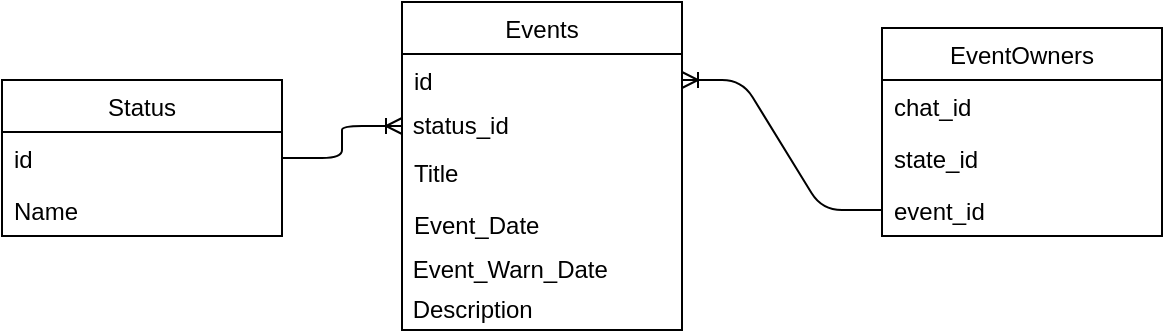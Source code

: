<mxfile version="14.8.1" type="device"><diagram id="R2lEEEUBdFMjLlhIrx00" name="Page-1"><mxGraphModel dx="1038" dy="547" grid="1" gridSize="10" guides="1" tooltips="1" connect="1" arrows="1" fold="1" page="1" pageScale="1" pageWidth="850" pageHeight="1100" math="0" shadow="0" extFonts="Permanent Marker^https://fonts.googleapis.com/css?family=Permanent+Marker"><root><mxCell id="0"/><mxCell id="1" parent="0"/><mxCell id="gLH9olte2VTf2K01-lFi-2" value="Events" style="swimlane;fontStyle=0;childLayout=stackLayout;horizontal=1;startSize=26;horizontalStack=0;resizeParent=1;resizeParentMax=0;resizeLast=0;collapsible=1;marginBottom=0;" vertex="1" parent="1"><mxGeometry x="350" y="177" width="140" height="164" as="geometry"/></mxCell><mxCell id="gLH9olte2VTf2K01-lFi-3" value="id" style="text;strokeColor=none;fillColor=none;align=left;verticalAlign=top;spacingLeft=4;spacingRight=4;overflow=hidden;rotatable=0;points=[[0,0.5],[1,0.5]];portConstraint=eastwest;" vertex="1" parent="gLH9olte2VTf2K01-lFi-2"><mxGeometry y="26" width="140" height="26" as="geometry"/></mxCell><mxCell id="gLH9olte2VTf2K01-lFi-18" value="&amp;nbsp;status_id" style="text;html=1;strokeColor=none;fillColor=none;align=left;verticalAlign=middle;whiteSpace=wrap;rounded=0;" vertex="1" parent="gLH9olte2VTf2K01-lFi-2"><mxGeometry y="52" width="140" height="20" as="geometry"/></mxCell><mxCell id="gLH9olte2VTf2K01-lFi-4" value="Title" style="text;strokeColor=none;fillColor=none;align=left;verticalAlign=top;spacingLeft=4;spacingRight=4;overflow=hidden;rotatable=0;points=[[0,0.5],[1,0.5]];portConstraint=eastwest;" vertex="1" parent="gLH9olte2VTf2K01-lFi-2"><mxGeometry y="72" width="140" height="26" as="geometry"/></mxCell><mxCell id="gLH9olte2VTf2K01-lFi-5" value="Event_Date" style="text;strokeColor=none;fillColor=none;align=left;verticalAlign=top;spacingLeft=4;spacingRight=4;overflow=hidden;rotatable=0;points=[[0,0.5],[1,0.5]];portConstraint=eastwest;" vertex="1" parent="gLH9olte2VTf2K01-lFi-2"><mxGeometry y="98" width="140" height="26" as="geometry"/></mxCell><mxCell id="gLH9olte2VTf2K01-lFi-10" value="&amp;nbsp;Event_Warn_Date" style="text;html=1;strokeColor=none;fillColor=none;align=left;verticalAlign=middle;whiteSpace=wrap;rounded=0;" vertex="1" parent="gLH9olte2VTf2K01-lFi-2"><mxGeometry y="124" width="140" height="20" as="geometry"/></mxCell><mxCell id="gLH9olte2VTf2K01-lFi-11" value="&amp;nbsp;Description" style="text;html=1;strokeColor=none;fillColor=none;align=left;verticalAlign=middle;whiteSpace=wrap;rounded=0;" vertex="1" parent="gLH9olte2VTf2K01-lFi-2"><mxGeometry y="144" width="140" height="20" as="geometry"/></mxCell><mxCell id="gLH9olte2VTf2K01-lFi-6" value="EventOwners" style="swimlane;fontStyle=0;childLayout=stackLayout;horizontal=1;startSize=26;horizontalStack=0;resizeParent=1;resizeParentMax=0;resizeLast=0;collapsible=1;marginBottom=0;" vertex="1" parent="1"><mxGeometry x="590" y="190" width="140" height="104" as="geometry"/></mxCell><mxCell id="gLH9olte2VTf2K01-lFi-7" value="chat_id" style="text;strokeColor=none;fillColor=none;align=left;verticalAlign=top;spacingLeft=4;spacingRight=4;overflow=hidden;rotatable=0;points=[[0,0.5],[1,0.5]];portConstraint=eastwest;" vertex="1" parent="gLH9olte2VTf2K01-lFi-6"><mxGeometry y="26" width="140" height="26" as="geometry"/></mxCell><mxCell id="gLH9olte2VTf2K01-lFi-9" value="state_id" style="text;strokeColor=none;fillColor=none;align=left;verticalAlign=top;spacingLeft=4;spacingRight=4;overflow=hidden;rotatable=0;points=[[0,0.5],[1,0.5]];portConstraint=eastwest;" vertex="1" parent="gLH9olte2VTf2K01-lFi-6"><mxGeometry y="52" width="140" height="26" as="geometry"/></mxCell><mxCell id="gLH9olte2VTf2K01-lFi-8" value="event_id" style="text;strokeColor=none;fillColor=none;align=left;verticalAlign=top;spacingLeft=4;spacingRight=4;overflow=hidden;rotatable=0;points=[[0,0.5],[1,0.5]];portConstraint=eastwest;" vertex="1" parent="gLH9olte2VTf2K01-lFi-6"><mxGeometry y="78" width="140" height="26" as="geometry"/></mxCell><mxCell id="gLH9olte2VTf2K01-lFi-14" value="Status" style="swimlane;fontStyle=0;childLayout=stackLayout;horizontal=1;startSize=26;horizontalStack=0;resizeParent=1;resizeParentMax=0;resizeLast=0;collapsible=1;marginBottom=0;" vertex="1" parent="1"><mxGeometry x="150" y="216" width="140" height="78" as="geometry"/></mxCell><mxCell id="gLH9olte2VTf2K01-lFi-16" value="id" style="text;strokeColor=none;fillColor=none;align=left;verticalAlign=top;spacingLeft=4;spacingRight=4;overflow=hidden;rotatable=0;points=[[0,0.5],[1,0.5]];portConstraint=eastwest;" vertex="1" parent="gLH9olte2VTf2K01-lFi-14"><mxGeometry y="26" width="140" height="26" as="geometry"/></mxCell><mxCell id="gLH9olte2VTf2K01-lFi-17" value="Name" style="text;strokeColor=none;fillColor=none;align=left;verticalAlign=top;spacingLeft=4;spacingRight=4;overflow=hidden;rotatable=0;points=[[0,0.5],[1,0.5]];portConstraint=eastwest;" vertex="1" parent="gLH9olte2VTf2K01-lFi-14"><mxGeometry y="52" width="140" height="26" as="geometry"/></mxCell><mxCell id="gLH9olte2VTf2K01-lFi-20" value="" style="edgeStyle=entityRelationEdgeStyle;fontSize=12;html=1;endArrow=ERoneToMany;entryX=1;entryY=0.5;entryDx=0;entryDy=0;exitX=0;exitY=0.5;exitDx=0;exitDy=0;" edge="1" parent="1" source="gLH9olte2VTf2K01-lFi-8" target="gLH9olte2VTf2K01-lFi-3"><mxGeometry width="100" height="100" relative="1" as="geometry"><mxPoint x="380" y="450" as="sourcePoint"/><mxPoint x="480" y="350" as="targetPoint"/></mxGeometry></mxCell><mxCell id="gLH9olte2VTf2K01-lFi-26" value="" style="edgeStyle=entityRelationEdgeStyle;fontSize=12;html=1;endArrow=ERoneToMany;exitX=1;exitY=0.5;exitDx=0;exitDy=0;entryX=0;entryY=0.5;entryDx=0;entryDy=0;" edge="1" parent="1" source="gLH9olte2VTf2K01-lFi-16" target="gLH9olte2VTf2K01-lFi-18"><mxGeometry width="100" height="100" relative="1" as="geometry"><mxPoint x="510" y="260" as="sourcePoint"/><mxPoint x="320" y="300" as="targetPoint"/></mxGeometry></mxCell></root></mxGraphModel></diagram></mxfile>